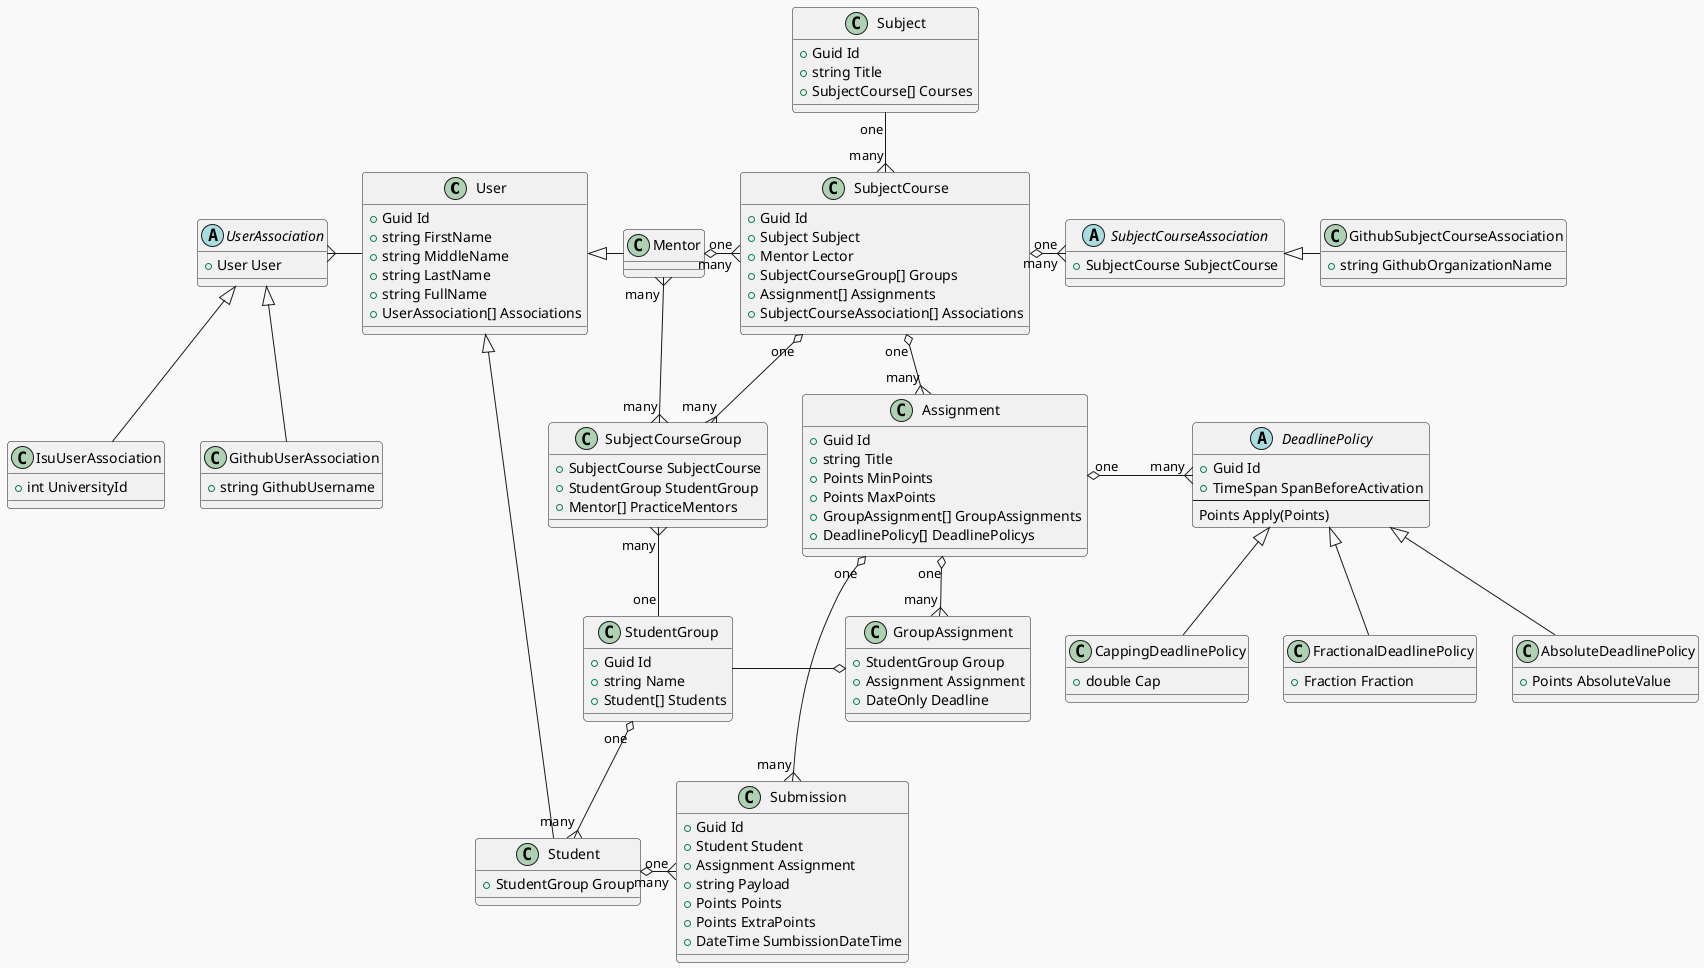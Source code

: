 @startuml
!theme mars

class User
{
    + Guid Id
    + string FirstName
    + string MiddleName
    + string LastName
    + string FullName
    + UserAssociation[] Associations
}

User <|- Student
class Student
{
    + StudentGroup Group
}

User <|- Mentor
class Mentor 
{

}

class StudentGroup
{
    + Guid Id
    + string Name
    + Student[] Students
}

class Assignment
{
    + Guid Id
    + string Title
    + Points MinPoints
    + Points MaxPoints
    + GroupAssignment[] GroupAssignments
    + DeadlinePolicy[] DeadlinePolicys
}

class Submission
{
    + Guid Id
    + Student Student
    + Assignment Assignment
    + string Payload
    + Points Points
    + Points ExtraPoints
    + DateTime SumbissionDateTime
}

class GroupAssignment
{
    + StudentGroup Group
    + Assignment Assignment
    + DateOnly Deadline
}

class SubjectCourse
{
    + Guid Id
    + Subject Subject
    + Mentor Lector
    + SubjectCourseGroup[] Groups
    + Assignment[] Assignments
    + SubjectCourseAssociation[] Associations
}

class SubjectCourseGroup
{
    + SubjectCourse SubjectCourse
    + StudentGroup StudentGroup
    + Mentor[] PracticeMentors
}

class Subject 
{
    + Guid Id
    + string Title
    + SubjectCourse[] Courses
}

abstract class DeadlinePolicy
{
    + Guid Id
    + TimeSpan SpanBeforeActivation
    --
    Points Apply(Points)
}

DeadlinePolicy <|-- AbsoluteDeadlinePolicy
class AbsoluteDeadlinePolicy
{
    + Points AbsoluteValue
}

DeadlinePolicy <|-- CappingDeadlinePolicy
class CappingDeadlinePolicy
{
    + double Cap
}

DeadlinePolicy <|-- FractionalDeadlinePolicy
class FractionalDeadlinePolicy
{
    + Fraction Fraction
}

abstract class UserAssociation
{
    + User User
}

UserAssociation <|-- IsuUserAssociation
class IsuUserAssociation
{
    + int UniversityId
}

UserAssociation <|-- GithubUserAssociation
class GithubUserAssociation
{
    + string GithubUsername
}

abstract class SubjectCourseAssociation
{
    + SubjectCourse SubjectCourse
}

SubjectCourseAssociation <|-right- GithubSubjectCourseAssociation
class GithubSubjectCourseAssociation
{
    + string GithubOrganizationName
}

User -left-{ UserAssociation

StudentGroup "one" o--{ "many" Student

Assignment "one" o-right-{ "many" DeadlinePolicy 
Assignment "one" o--{ "many" GroupAssignment

GroupAssignment o-left- StudentGroup

Submission "many" }--left--o "one" Student
Submission "many" }-up-o "one" Assignment

SubjectCourse "one" o--{ "many" SubjectCourseGroup
SubjectCourse "many" }-up- "one" Subject
SubjectCourse "one" o--{ "many" Assignment
SubjectCourse "one" o--right--{ "many" SubjectCourseAssociation
SubjectCourse "many" }--left--o "one" Mentor

SubjectCourseGroup "many" }-- "one" StudentGroup
SubjectCourseGroup "many" }--right--{ "many" Mentor

@enduml
